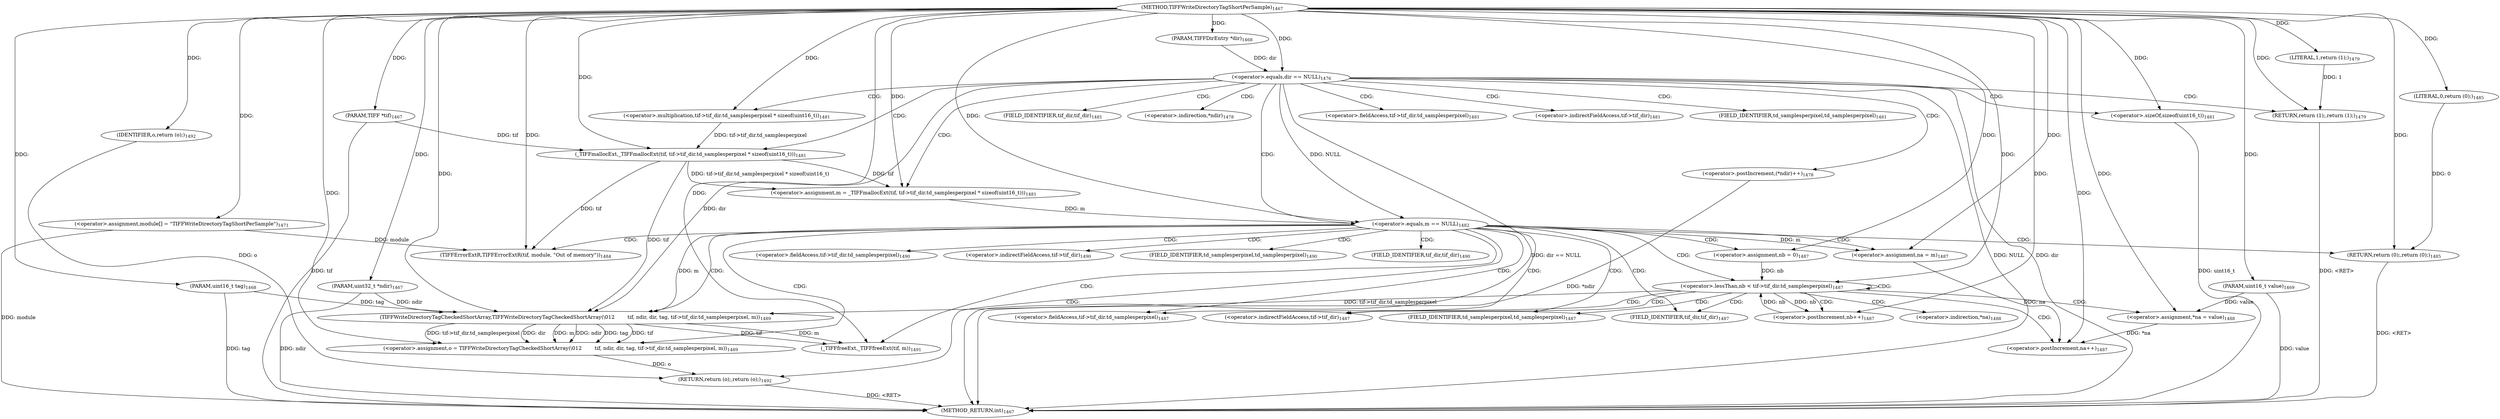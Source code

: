 digraph "TIFFWriteDirectoryTagShortPerSample" {  
"68054" [label = <(METHOD,TIFFWriteDirectoryTagShortPerSample)<SUB>1467</SUB>> ]
"68145" [label = <(METHOD_RETURN,int)<SUB>1467</SUB>> ]
"68055" [label = <(PARAM,TIFF *tif)<SUB>1467</SUB>> ]
"68056" [label = <(PARAM,uint32_t *ndir)<SUB>1467</SUB>> ]
"68057" [label = <(PARAM,TIFFDirEntry *dir)<SUB>1468</SUB>> ]
"68058" [label = <(PARAM,uint16_t tag)<SUB>1468</SUB>> ]
"68059" [label = <(PARAM,uint16_t value)<SUB>1469</SUB>> ]
"68062" [label = <(&lt;operator&gt;.assignment,module[] = &quot;TIFFWriteDirectoryTagShortPerSample&quot;)<SUB>1471</SUB>> ]
"68079" [label = <(&lt;operator&gt;.assignment,m = _TIFFmallocExt(tif, tif-&gt;tif_dir.td_samplesperpixel * sizeof(uint16_t)))<SUB>1481</SUB>> ]
"68127" [label = <(&lt;operator&gt;.assignment,o = TIFFWriteDirectoryTagCheckedShortArray(\012        tif, ndir, dir, tag, tif-&gt;tif_dir.td_samplesperpixel, m))<SUB>1489</SUB>> ]
"68140" [label = <(_TIFFfreeExt,_TIFFfreeExt(tif, m))<SUB>1491</SUB>> ]
"68143" [label = <(RETURN,return (o);,return (o);)<SUB>1492</SUB>> ]
"68070" [label = <(&lt;operator&gt;.equals,dir == NULL)<SUB>1476</SUB>> ]
"68092" [label = <(&lt;operator&gt;.equals,m == NULL)<SUB>1482</SUB>> ]
"68111" [label = <(&lt;operator&gt;.lessThan,nb &lt; tif-&gt;tif_dir.td_samplesperpixel)<SUB>1487</SUB>> ]
"68123" [label = <(&lt;operator&gt;.assignment,*na = value)<SUB>1488</SUB>> ]
"68144" [label = <(IDENTIFIER,o,return (o);)<SUB>1492</SUB>> ]
"68074" [label = <(&lt;operator&gt;.postIncrement,(*ndir)++)<SUB>1478</SUB>> ]
"68077" [label = <(RETURN,return (1);,return (1);)<SUB>1479</SUB>> ]
"68081" [label = <(_TIFFmallocExt,_TIFFmallocExt(tif, tif-&gt;tif_dir.td_samplesperpixel * sizeof(uint16_t)))<SUB>1481</SUB>> ]
"68096" [label = <(TIFFErrorExtR,TIFFErrorExtR(tif, module, &quot;Out of memory&quot;))<SUB>1484</SUB>> ]
"68100" [label = <(RETURN,return (0);,return (0);)<SUB>1485</SUB>> ]
"68119" [label = <(&lt;operator&gt;.postIncrement,na++)<SUB>1487</SUB>> ]
"68121" [label = <(&lt;operator&gt;.postIncrement,nb++)<SUB>1487</SUB>> ]
"68129" [label = <(TIFFWriteDirectoryTagCheckedShortArray,TIFFWriteDirectoryTagCheckedShortArray(\012        tif, ndir, dir, tag, tif-&gt;tif_dir.td_samplesperpixel, m))<SUB>1489</SUB>> ]
"68078" [label = <(LITERAL,1,return (1);)<SUB>1479</SUB>> ]
"68083" [label = <(&lt;operator&gt;.multiplication,tif-&gt;tif_dir.td_samplesperpixel * sizeof(uint16_t))<SUB>1481</SUB>> ]
"68101" [label = <(LITERAL,0,return (0);)<SUB>1485</SUB>> ]
"68105" [label = <(&lt;operator&gt;.assignment,na = m)<SUB>1487</SUB>> ]
"68108" [label = <(&lt;operator&gt;.assignment,nb = 0)<SUB>1487</SUB>> ]
"68089" [label = <(&lt;operator&gt;.sizeOf,sizeof(uint16_t))<SUB>1481</SUB>> ]
"68113" [label = <(&lt;operator&gt;.fieldAccess,tif-&gt;tif_dir.td_samplesperpixel)<SUB>1487</SUB>> ]
"68124" [label = <(&lt;operator&gt;.indirection,*na)<SUB>1488</SUB>> ]
"68134" [label = <(&lt;operator&gt;.fieldAccess,tif-&gt;tif_dir.td_samplesperpixel)<SUB>1490</SUB>> ]
"68075" [label = <(&lt;operator&gt;.indirection,*ndir)<SUB>1478</SUB>> ]
"68084" [label = <(&lt;operator&gt;.fieldAccess,tif-&gt;tif_dir.td_samplesperpixel)<SUB>1481</SUB>> ]
"68114" [label = <(&lt;operator&gt;.indirectFieldAccess,tif-&gt;tif_dir)<SUB>1487</SUB>> ]
"68117" [label = <(FIELD_IDENTIFIER,td_samplesperpixel,td_samplesperpixel)<SUB>1487</SUB>> ]
"68135" [label = <(&lt;operator&gt;.indirectFieldAccess,tif-&gt;tif_dir)<SUB>1490</SUB>> ]
"68138" [label = <(FIELD_IDENTIFIER,td_samplesperpixel,td_samplesperpixel)<SUB>1490</SUB>> ]
"68085" [label = <(&lt;operator&gt;.indirectFieldAccess,tif-&gt;tif_dir)<SUB>1481</SUB>> ]
"68088" [label = <(FIELD_IDENTIFIER,td_samplesperpixel,td_samplesperpixel)<SUB>1481</SUB>> ]
"68116" [label = <(FIELD_IDENTIFIER,tif_dir,tif_dir)<SUB>1487</SUB>> ]
"68137" [label = <(FIELD_IDENTIFIER,tif_dir,tif_dir)<SUB>1490</SUB>> ]
"68087" [label = <(FIELD_IDENTIFIER,tif_dir,tif_dir)<SUB>1481</SUB>> ]
  "68100" -> "68145"  [ label = "DDG: &lt;RET&gt;"] 
  "68077" -> "68145"  [ label = "DDG: &lt;RET&gt;"] 
  "68143" -> "68145"  [ label = "DDG: &lt;RET&gt;"] 
  "68055" -> "68145"  [ label = "DDG: tif"] 
  "68056" -> "68145"  [ label = "DDG: ndir"] 
  "68058" -> "68145"  [ label = "DDG: tag"] 
  "68059" -> "68145"  [ label = "DDG: value"] 
  "68062" -> "68145"  [ label = "DDG: module"] 
  "68070" -> "68145"  [ label = "DDG: dir"] 
  "68070" -> "68145"  [ label = "DDG: NULL"] 
  "68070" -> "68145"  [ label = "DDG: dir == NULL"] 
  "68074" -> "68145"  [ label = "DDG: *ndir"] 
  "68089" -> "68145"  [ label = "DDG: uint16_t"] 
  "68054" -> "68055"  [ label = "DDG: "] 
  "68054" -> "68056"  [ label = "DDG: "] 
  "68054" -> "68057"  [ label = "DDG: "] 
  "68054" -> "68058"  [ label = "DDG: "] 
  "68054" -> "68059"  [ label = "DDG: "] 
  "68054" -> "68062"  [ label = "DDG: "] 
  "68081" -> "68079"  [ label = "DDG: tif"] 
  "68081" -> "68079"  [ label = "DDG: tif-&gt;tif_dir.td_samplesperpixel * sizeof(uint16_t)"] 
  "68129" -> "68127"  [ label = "DDG: dir"] 
  "68129" -> "68127"  [ label = "DDG: m"] 
  "68129" -> "68127"  [ label = "DDG: ndir"] 
  "68129" -> "68127"  [ label = "DDG: tag"] 
  "68129" -> "68127"  [ label = "DDG: tif"] 
  "68129" -> "68127"  [ label = "DDG: tif-&gt;tif_dir.td_samplesperpixel"] 
  "68144" -> "68143"  [ label = "DDG: o"] 
  "68127" -> "68143"  [ label = "DDG: o"] 
  "68054" -> "68079"  [ label = "DDG: "] 
  "68059" -> "68123"  [ label = "DDG: value"] 
  "68054" -> "68123"  [ label = "DDG: "] 
  "68054" -> "68127"  [ label = "DDG: "] 
  "68129" -> "68140"  [ label = "DDG: tif"] 
  "68054" -> "68140"  [ label = "DDG: "] 
  "68129" -> "68140"  [ label = "DDG: m"] 
  "68054" -> "68144"  [ label = "DDG: "] 
  "68057" -> "68070"  [ label = "DDG: dir"] 
  "68054" -> "68070"  [ label = "DDG: "] 
  "68078" -> "68077"  [ label = "DDG: 1"] 
  "68054" -> "68077"  [ label = "DDG: "] 
  "68055" -> "68081"  [ label = "DDG: tif"] 
  "68054" -> "68081"  [ label = "DDG: "] 
  "68083" -> "68081"  [ label = "DDG: tif-&gt;tif_dir.td_samplesperpixel"] 
  "68079" -> "68092"  [ label = "DDG: m"] 
  "68054" -> "68092"  [ label = "DDG: "] 
  "68070" -> "68092"  [ label = "DDG: NULL"] 
  "68101" -> "68100"  [ label = "DDG: 0"] 
  "68054" -> "68100"  [ label = "DDG: "] 
  "68108" -> "68111"  [ label = "DDG: nb"] 
  "68121" -> "68111"  [ label = "DDG: nb"] 
  "68054" -> "68111"  [ label = "DDG: "] 
  "68081" -> "68129"  [ label = "DDG: tif"] 
  "68054" -> "68129"  [ label = "DDG: "] 
  "68056" -> "68129"  [ label = "DDG: ndir"] 
  "68070" -> "68129"  [ label = "DDG: dir"] 
  "68058" -> "68129"  [ label = "DDG: tag"] 
  "68111" -> "68129"  [ label = "DDG: tif-&gt;tif_dir.td_samplesperpixel"] 
  "68092" -> "68129"  [ label = "DDG: m"] 
  "68054" -> "68078"  [ label = "DDG: "] 
  "68054" -> "68083"  [ label = "DDG: "] 
  "68081" -> "68096"  [ label = "DDG: tif"] 
  "68054" -> "68096"  [ label = "DDG: "] 
  "68062" -> "68096"  [ label = "DDG: module"] 
  "68054" -> "68101"  [ label = "DDG: "] 
  "68092" -> "68105"  [ label = "DDG: m"] 
  "68054" -> "68105"  [ label = "DDG: "] 
  "68054" -> "68108"  [ label = "DDG: "] 
  "68105" -> "68119"  [ label = "DDG: na"] 
  "68123" -> "68119"  [ label = "DDG: *na"] 
  "68054" -> "68119"  [ label = "DDG: "] 
  "68111" -> "68121"  [ label = "DDG: nb"] 
  "68054" -> "68121"  [ label = "DDG: "] 
  "68054" -> "68089"  [ label = "DDG: "] 
  "68070" -> "68079"  [ label = "CDG: "] 
  "68070" -> "68088"  [ label = "CDG: "] 
  "68070" -> "68092"  [ label = "CDG: "] 
  "68070" -> "68075"  [ label = "CDG: "] 
  "68070" -> "68077"  [ label = "CDG: "] 
  "68070" -> "68085"  [ label = "CDG: "] 
  "68070" -> "68084"  [ label = "CDG: "] 
  "68070" -> "68081"  [ label = "CDG: "] 
  "68070" -> "68074"  [ label = "CDG: "] 
  "68070" -> "68087"  [ label = "CDG: "] 
  "68070" -> "68083"  [ label = "CDG: "] 
  "68070" -> "68089"  [ label = "CDG: "] 
  "68092" -> "68127"  [ label = "CDG: "] 
  "68092" -> "68135"  [ label = "CDG: "] 
  "68092" -> "68117"  [ label = "CDG: "] 
  "68092" -> "68143"  [ label = "CDG: "] 
  "68092" -> "68129"  [ label = "CDG: "] 
  "68092" -> "68138"  [ label = "CDG: "] 
  "68092" -> "68108"  [ label = "CDG: "] 
  "68092" -> "68116"  [ label = "CDG: "] 
  "68092" -> "68105"  [ label = "CDG: "] 
  "68092" -> "68137"  [ label = "CDG: "] 
  "68092" -> "68114"  [ label = "CDG: "] 
  "68092" -> "68140"  [ label = "CDG: "] 
  "68092" -> "68111"  [ label = "CDG: "] 
  "68092" -> "68113"  [ label = "CDG: "] 
  "68092" -> "68100"  [ label = "CDG: "] 
  "68092" -> "68134"  [ label = "CDG: "] 
  "68092" -> "68096"  [ label = "CDG: "] 
  "68111" -> "68117"  [ label = "CDG: "] 
  "68111" -> "68121"  [ label = "CDG: "] 
  "68111" -> "68116"  [ label = "CDG: "] 
  "68111" -> "68124"  [ label = "CDG: "] 
  "68111" -> "68114"  [ label = "CDG: "] 
  "68111" -> "68123"  [ label = "CDG: "] 
  "68111" -> "68111"  [ label = "CDG: "] 
  "68111" -> "68113"  [ label = "CDG: "] 
  "68111" -> "68119"  [ label = "CDG: "] 
}
